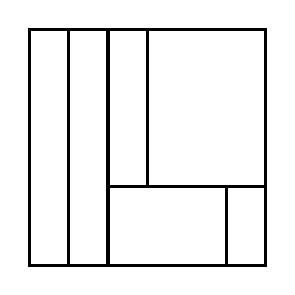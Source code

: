 \begin{tikzpicture}[very thick, scale=.5]
    \draw (0,0) rectangle (1,6);
    \draw (1,0) rectangle (2,6);
    \draw (2,2) rectangle (3,6);
    \draw (3,2) rectangle (6,6);
    \draw (2,0) rectangle (5,2);
    \draw (5,0) rectangle (6,2);
\end{tikzpicture}
